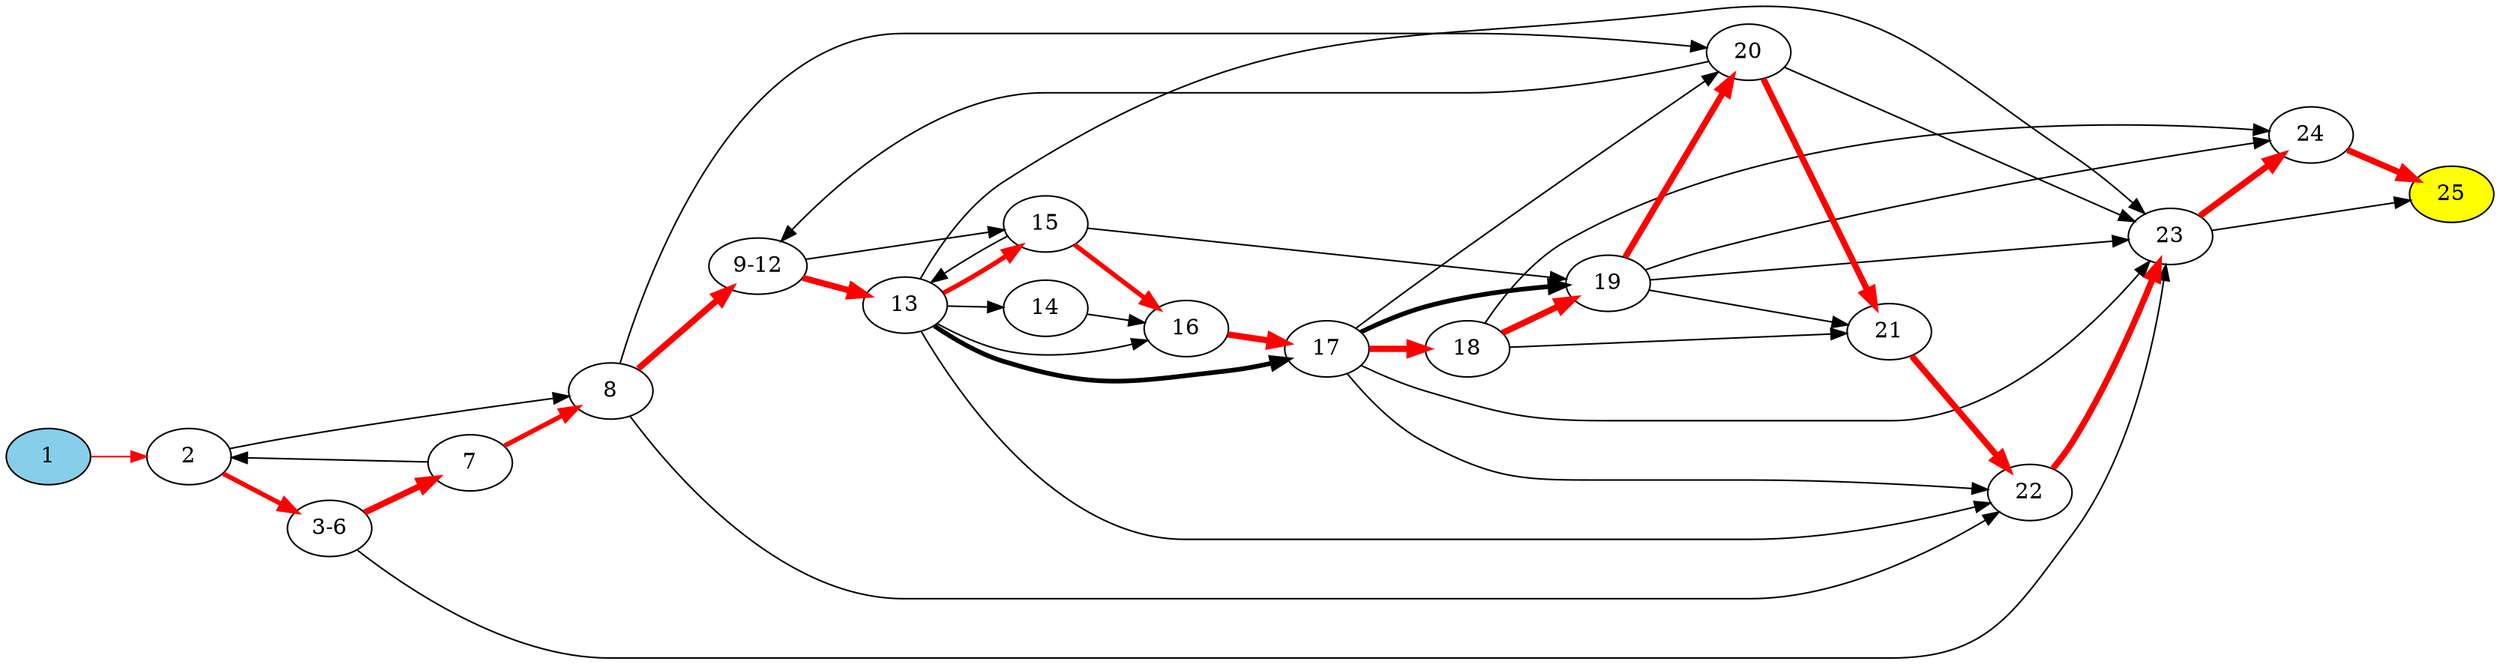 digraph SpacerGraph {
rankdir="LR";
"1"[style=filled, fillcolor=skyblue]
"2"
"3-6"
"7"
"8"
"9-12"
"13"
"15"
"16"
"17"
"18"
"19"
"20"
"21"
"22"
"23"
"24"
"25"[style=filled, fillcolor=yellow]
"14"
"1" -> "2"[color=red, penwidth=1]
"2" -> "3-6"[color=red, penwidth=3]
"2" -> "8"[penwidth=1]
"3-6" -> "7"[color=red, penwidth=4]
"3-6" -> "23"[penwidth=1]
"7" -> "2"[penwidth=1]
"7" -> "8"[color=red, penwidth=3]
"8" -> "9-12"[color=red, penwidth=4]
"8" -> "20"[penwidth=1]
"8" -> "22"[penwidth=1]
"9-12" -> "13"[color=red, penwidth=4]
"9-12" -> "15"[penwidth=1]
"13" -> "15"[color=red, penwidth=3]
"13" -> "16"[penwidth=1]
"13" -> "17"[penwidth=3]
"13" -> "22"[penwidth=1]
"13" -> "23"[penwidth=1]
"13" -> "14"[penwidth=1]
"15" -> "13"[penwidth=1]
"15" -> "16"[color=red, penwidth=3]
"15" -> "19"[penwidth=1]
"16" -> "17"[color=red, penwidth=4]
"17" -> "18"[color=red, penwidth=4]
"17" -> "19"[penwidth=3]
"17" -> "20"[penwidth=1]
"17" -> "22"[penwidth=1]
"17" -> "23"[penwidth=1]
"18" -> "19"[color=red, penwidth=4]
"18" -> "21"[penwidth=1]
"18" -> "24"[penwidth=1]
"19" -> "20"[color=red, penwidth=4]
"19" -> "21"[penwidth=1]
"19" -> "23"[penwidth=1]
"19" -> "24"[penwidth=1]
"20" -> "9-12"[penwidth=1]
"20" -> "21"[color=red, penwidth=4]
"20" -> "23"[penwidth=1]
"21" -> "22"[color=red, penwidth=4]
"22" -> "23"[color=red, penwidth=4]
"23" -> "24"[color=red, penwidth=4]
"23" -> "25"[penwidth=1]
"24" -> "25"[color=red, penwidth=4]
"14" -> "16"[penwidth=1]
}
